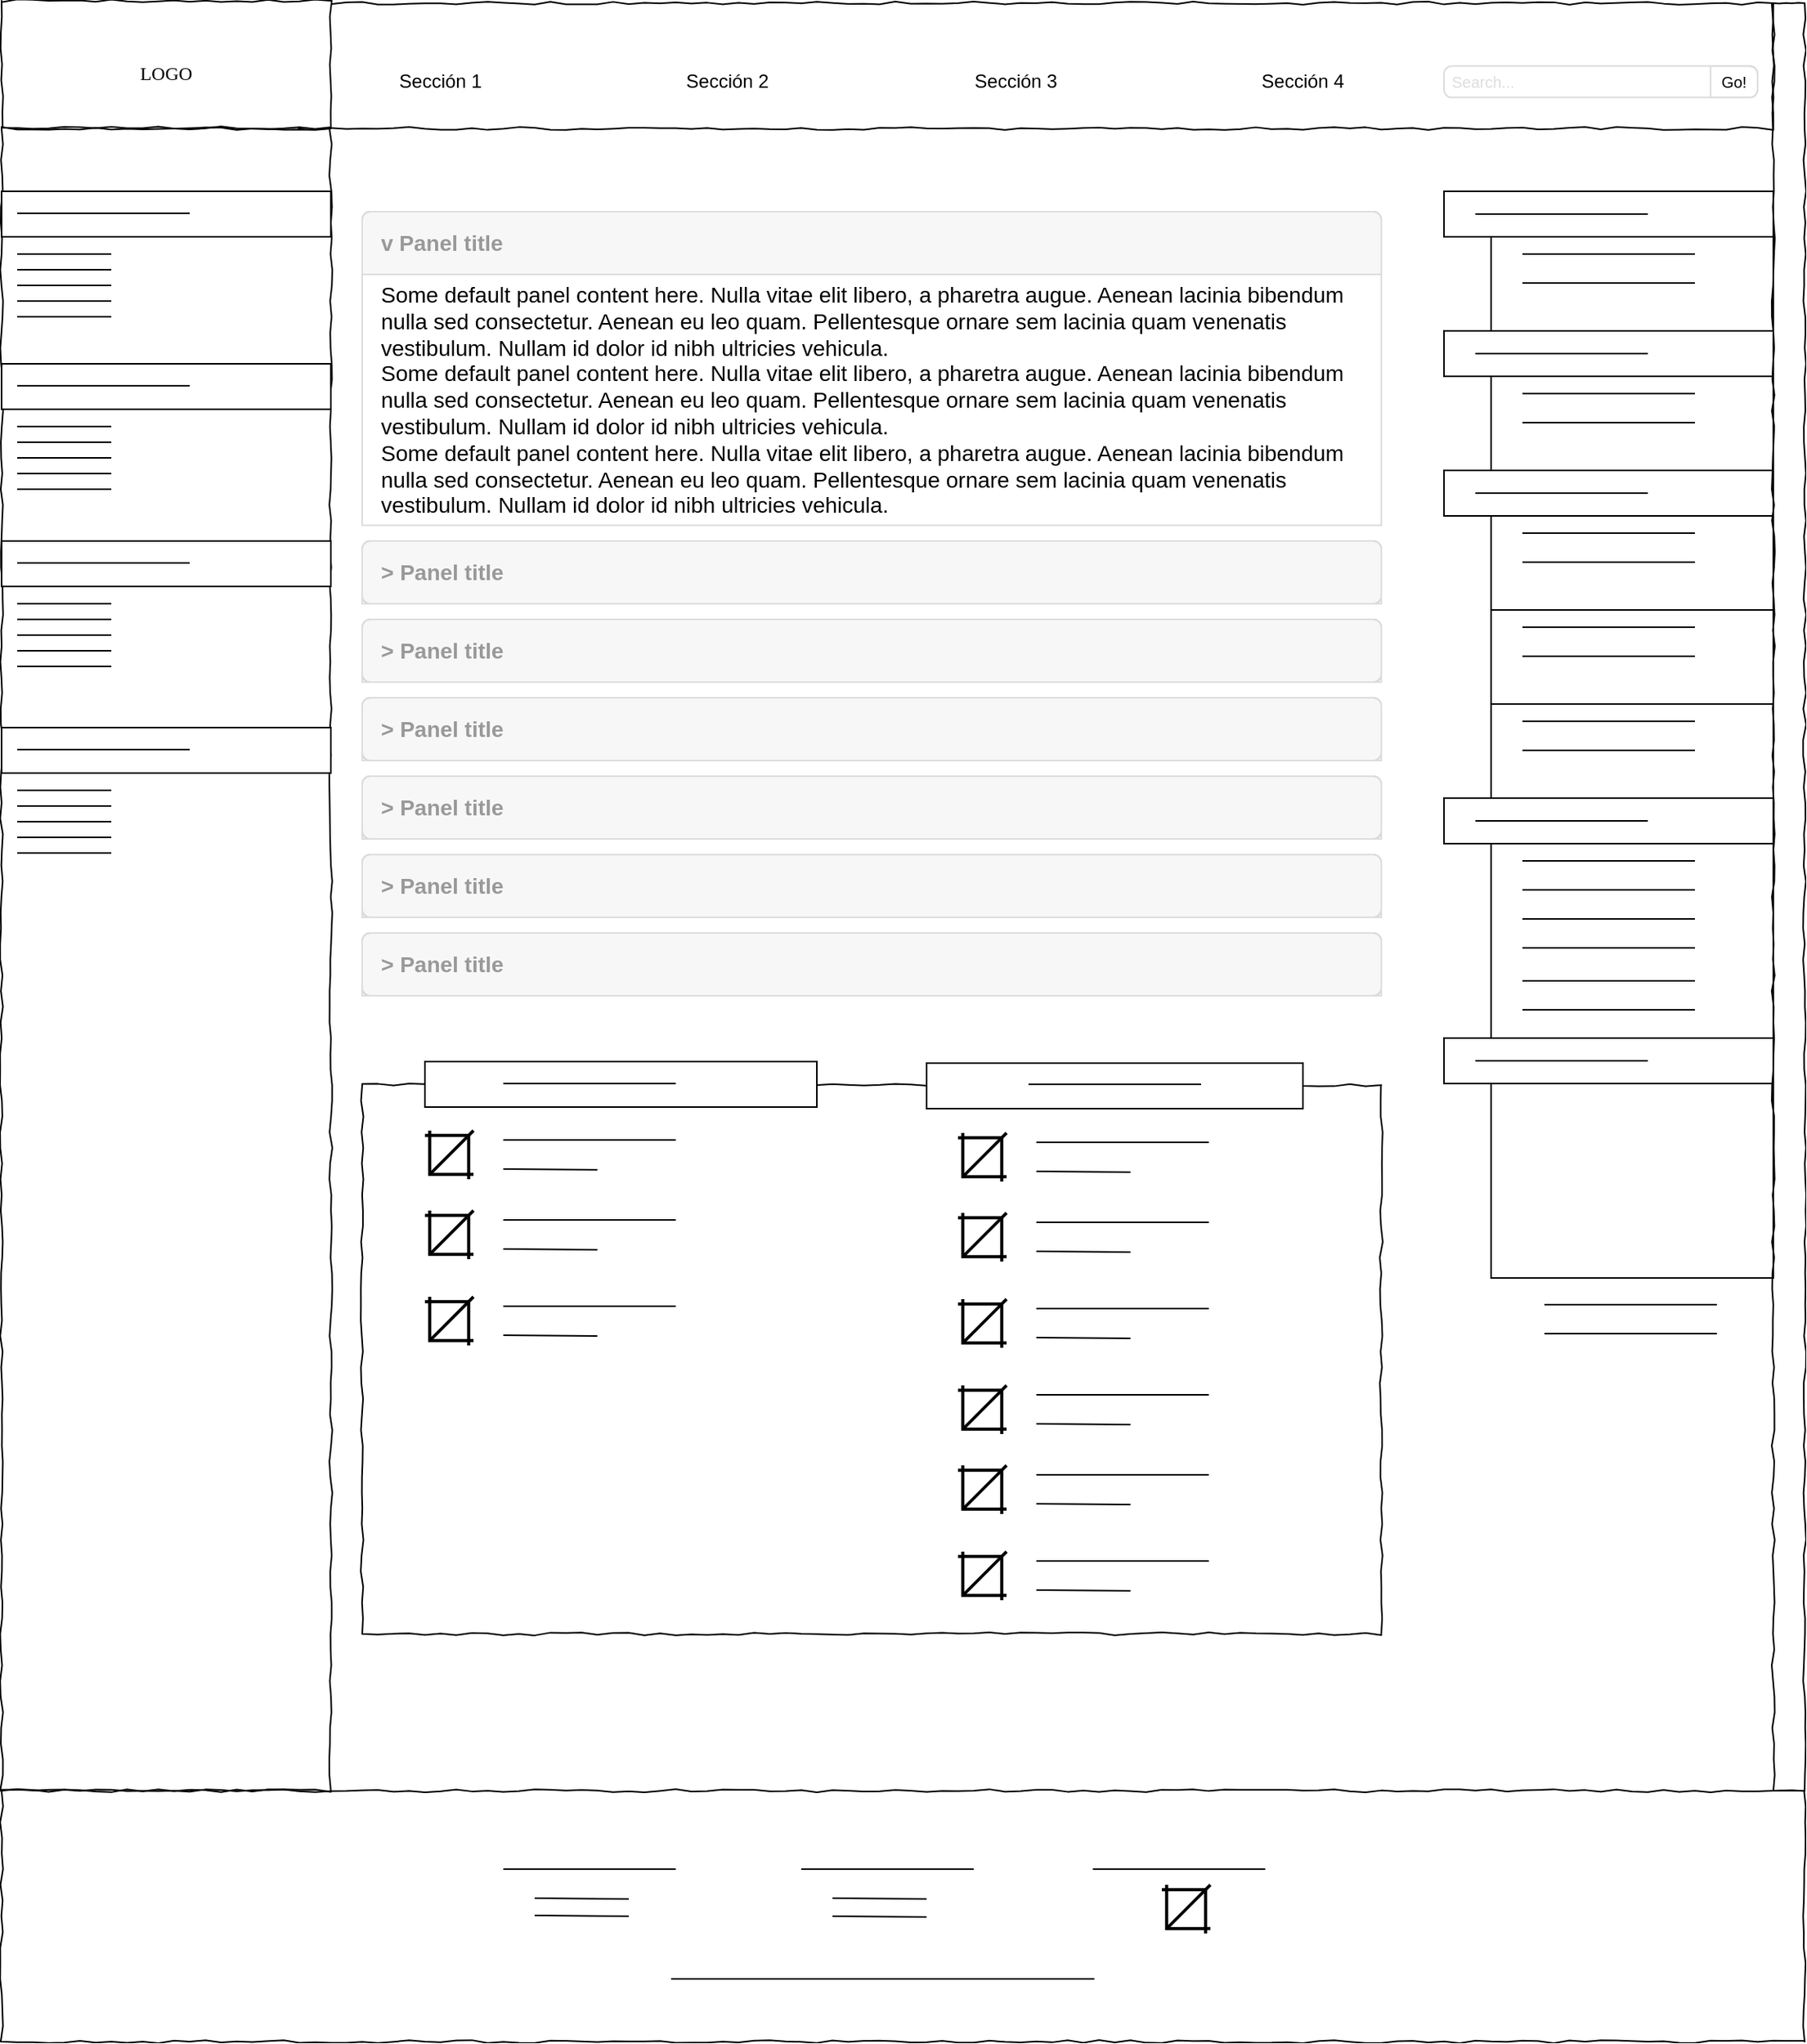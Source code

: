 <mxfile version="12.0.0" type="github" pages="1"><diagram id="lAtH6RSZC6dvsbVb1b8z" name="Page-1"><mxGraphModel dx="2347" dy="2469" grid="1" gridSize="10" guides="1" tooltips="1" connect="1" arrows="1" fold="1" page="1" pageScale="1" pageWidth="827" pageHeight="1169" math="0" shadow="0"><root><mxCell id="0"/><mxCell id="1" parent="0"/><mxCell id="HkJ792NKXqXMTjWd0zA6-1" value="" style="html=1;shadow=0;dashed=0;shape=mxgraph.bootstrap.rrect;rSize=5;strokeColor=#dddddd;fillColor=#ffffff;labelPosition=center;verticalLabelPosition=top;align=left;verticalAlign=top;textDirection=ltr;spacing=0;spacingTop=0;" parent="1" vertex="1"><mxGeometry x="250" y="133" width="650" height="200" as="geometry"/></mxCell><mxCell id="HkJ792NKXqXMTjWd0zA6-2" value="v Panel title" style="html=1;shadow=0;dashed=0;shape=mxgraph.bootstrap.topButton;rSize=5;strokeColor=inherit;fillColor=#000000;fillOpacity=3;fontColor=#999999;fontSize=14;fontStyle=1;align=left;spacingLeft=10;whiteSpace=wrap;resizeWidth=1;" parent="HkJ792NKXqXMTjWd0zA6-1" vertex="1"><mxGeometry width="650" height="40" relative="1" as="geometry"/></mxCell><mxCell id="HkJ792NKXqXMTjWd0zA6-3" value="Some default panel content here. Nulla vitae elit libero, a pharetra augue. Aenean lacinia bibendum nulla sed consectetur. Aenean eu leo quam. Pellentesque ornare sem lacinia quam venenatis vestibulum. Nullam id dolor id nibh ultricies vehicula. &lt;br&gt;Some default panel content here. Nulla vitae elit libero, a pharetra augue. Aenean lacinia bibendum nulla sed consectetur. Aenean eu leo quam. Pellentesque ornare sem lacinia quam venenatis vestibulum. Nullam id dolor id nibh ultricies vehicula.&lt;br&gt;Some default panel content here. Nulla vitae elit libero, a pharetra augue. Aenean lacinia bibendum nulla sed consectetur. Aenean eu leo quam. Pellentesque ornare sem lacinia quam venenatis vestibulum. Nullam id dolor id nibh ultricies vehicula." style="strokeColor=inherit;fillColor=inherit;gradientColor=inherit;html=1;shadow=0;dashed=0;shape=mxgraph.bootstrap.rect;align=left;spacingLeft=10;whiteSpace=wrap;fontSize=14;whiteSpace=wrap;resizeWidth=1;" parent="HkJ792NKXqXMTjWd0zA6-1" vertex="1"><mxGeometry width="650" height="160" relative="1" as="geometry"><mxPoint y="40" as="offset"/></mxGeometry></mxCell><mxCell id="HkJ792NKXqXMTjWd0zA6-9" value="" style="html=1;shadow=0;dashed=0;shape=mxgraph.bootstrap.rrect;rSize=5;strokeColor=#dddddd;fillColor=#ffffff;labelPosition=center;verticalLabelPosition=top;align=left;verticalAlign=top;textDirection=ltr;spacing=0;spacingTop=0;" parent="1" vertex="1"><mxGeometry x="250" y="343" width="650" height="40" as="geometry"/></mxCell><mxCell id="HkJ792NKXqXMTjWd0zA6-10" value="&amp;gt; Panel title" style="html=1;shadow=0;dashed=0;shape=mxgraph.bootstrap.topButton;rSize=5;strokeColor=inherit;fillColor=#000000;fillOpacity=3;fontColor=#999999;fontSize=14;fontStyle=1;align=left;spacingLeft=10;whiteSpace=wrap;resizeWidth=1;" parent="HkJ792NKXqXMTjWd0zA6-9" vertex="1"><mxGeometry width="650" height="40" relative="1" as="geometry"/></mxCell><mxCell id="HkJ792NKXqXMTjWd0zA6-13" value="" style="html=1;shadow=0;dashed=0;shape=mxgraph.bootstrap.rrect;rSize=5;strokeColor=#dddddd;fillColor=#ffffff;labelPosition=center;verticalLabelPosition=top;align=left;verticalAlign=top;textDirection=ltr;spacing=0;spacingTop=0;" parent="1" vertex="1"><mxGeometry x="250" y="393" width="650" height="40" as="geometry"/></mxCell><mxCell id="HkJ792NKXqXMTjWd0zA6-14" value="&amp;gt; Panel title" style="html=1;shadow=0;dashed=0;shape=mxgraph.bootstrap.topButton;rSize=5;strokeColor=inherit;fillColor=#000000;fillOpacity=3;fontColor=#999999;fontSize=14;fontStyle=1;align=left;spacingLeft=10;whiteSpace=wrap;resizeWidth=1;" parent="HkJ792NKXqXMTjWd0zA6-13" vertex="1"><mxGeometry width="650" height="40" relative="1" as="geometry"/></mxCell><mxCell id="HkJ792NKXqXMTjWd0zA6-15" value="" style="html=1;shadow=0;dashed=0;shape=mxgraph.bootstrap.rrect;rSize=5;strokeColor=#dddddd;fillColor=#ffffff;labelPosition=center;verticalLabelPosition=top;align=left;verticalAlign=top;textDirection=ltr;spacing=0;spacingTop=0;" parent="1" vertex="1"><mxGeometry x="250" y="443" width="650" height="40" as="geometry"/></mxCell><mxCell id="HkJ792NKXqXMTjWd0zA6-16" value="&amp;gt; Panel title" style="html=1;shadow=0;dashed=0;shape=mxgraph.bootstrap.topButton;rSize=5;strokeColor=inherit;fillColor=#000000;fillOpacity=3;fontColor=#999999;fontSize=14;fontStyle=1;align=left;spacingLeft=10;whiteSpace=wrap;resizeWidth=1;" parent="HkJ792NKXqXMTjWd0zA6-15" vertex="1"><mxGeometry width="650" height="40" relative="1" as="geometry"/></mxCell><mxCell id="HkJ792NKXqXMTjWd0zA6-17" value="" style="html=1;shadow=0;dashed=0;shape=mxgraph.bootstrap.rrect;rSize=5;strokeColor=#dddddd;fillColor=#ffffff;labelPosition=center;verticalLabelPosition=top;align=left;verticalAlign=top;textDirection=ltr;spacing=0;spacingTop=0;" parent="1" vertex="1"><mxGeometry x="250" y="493" width="650" height="40" as="geometry"/></mxCell><mxCell id="HkJ792NKXqXMTjWd0zA6-18" value="&amp;gt; Panel title" style="html=1;shadow=0;dashed=0;shape=mxgraph.bootstrap.topButton;rSize=5;strokeColor=inherit;fillColor=#000000;fillOpacity=3;fontColor=#999999;fontSize=14;fontStyle=1;align=left;spacingLeft=10;whiteSpace=wrap;resizeWidth=1;" parent="HkJ792NKXqXMTjWd0zA6-17" vertex="1"><mxGeometry width="650" height="40" relative="1" as="geometry"/></mxCell><mxCell id="HkJ792NKXqXMTjWd0zA6-19" value="" style="html=1;shadow=0;dashed=0;shape=mxgraph.bootstrap.rrect;rSize=5;strokeColor=#dddddd;fillColor=#ffffff;labelPosition=center;verticalLabelPosition=top;align=left;verticalAlign=top;textDirection=ltr;spacing=0;spacingTop=0;" parent="1" vertex="1"><mxGeometry x="250" y="543" width="650" height="40" as="geometry"/></mxCell><mxCell id="HkJ792NKXqXMTjWd0zA6-20" value="&amp;gt; Panel title" style="html=1;shadow=0;dashed=0;shape=mxgraph.bootstrap.topButton;rSize=5;strokeColor=inherit;fillColor=#000000;fillOpacity=3;fontColor=#999999;fontSize=14;fontStyle=1;align=left;spacingLeft=10;whiteSpace=wrap;resizeWidth=1;" parent="HkJ792NKXqXMTjWd0zA6-19" vertex="1"><mxGeometry width="650" height="40" relative="1" as="geometry"/></mxCell><mxCell id="HkJ792NKXqXMTjWd0zA6-21" value="" style="html=1;shadow=0;dashed=0;shape=mxgraph.bootstrap.rrect;rSize=5;strokeColor=#dddddd;fillColor=#ffffff;labelPosition=center;verticalLabelPosition=top;align=left;verticalAlign=top;textDirection=ltr;spacing=0;spacingTop=0;" parent="1" vertex="1"><mxGeometry x="250" y="593" width="650" height="40" as="geometry"/></mxCell><mxCell id="HkJ792NKXqXMTjWd0zA6-22" value="&amp;gt; Panel title" style="html=1;shadow=0;dashed=0;shape=mxgraph.bootstrap.topButton;rSize=5;strokeColor=inherit;fillColor=#000000;fillOpacity=3;fontColor=#999999;fontSize=14;fontStyle=1;align=left;spacingLeft=10;whiteSpace=wrap;resizeWidth=1;" parent="HkJ792NKXqXMTjWd0zA6-21" vertex="1"><mxGeometry width="650" height="40" relative="1" as="geometry"/></mxCell><mxCell id="HkJ792NKXqXMTjWd0zA6-23" value="" style="whiteSpace=wrap;html=1;rounded=0;shadow=0;labelBackgroundColor=none;strokeColor=#000000;strokeWidth=1;fillColor=none;fontFamily=Verdana;fontSize=12;fontColor=#000000;align=center;comic=1;" parent="1" vertex="1"><mxGeometry x="210" width="940" height="80" as="geometry"/></mxCell><mxCell id="HkJ792NKXqXMTjWd0zA6-25" value="&lt;font style=&quot;font-size: 12px&quot;&gt;LOGO&lt;br&gt;&lt;/font&gt;" style="whiteSpace=wrap;html=1;rounded=0;shadow=0;labelBackgroundColor=none;strokeColor=#000000;strokeWidth=1;fillColor=#ffffff;fontFamily=Verdana;fontSize=28;fontColor=#000000;align=center;comic=1;" parent="1" vertex="1"><mxGeometry x="20" y="-1.5" width="210" height="81" as="geometry"/></mxCell><mxCell id="HkJ792NKXqXMTjWd0zA6-26" value="" style="whiteSpace=wrap;html=1;rounded=0;shadow=0;labelBackgroundColor=none;strokeColor=#000000;strokeWidth=1;fillColor=none;fontFamily=Verdana;fontSize=12;fontColor=#000000;align=center;comic=1;" parent="1" vertex="1"><mxGeometry x="20" y="80" width="210" height="1060" as="geometry"/></mxCell><mxCell id="JwUhtfSbVXbaAaKoPPSt-8" value="" style="rounded=0;whiteSpace=wrap;html=1;" vertex="1" parent="1"><mxGeometry x="20" y="120" width="210" height="29" as="geometry"/></mxCell><mxCell id="JwUhtfSbVXbaAaKoPPSt-9" value="" style="endArrow=none;html=1;" edge="1" parent="1"><mxGeometry width="50" height="50" relative="1" as="geometry"><mxPoint x="140" y="134" as="sourcePoint"/><mxPoint x="30" y="134" as="targetPoint"/></mxGeometry></mxCell><mxCell id="JwUhtfSbVXbaAaKoPPSt-10" value="" style="endArrow=none;html=1;" edge="1" parent="1"><mxGeometry width="50" height="50" relative="1" as="geometry"><mxPoint x="90" y="160" as="sourcePoint"/><mxPoint x="30" y="160" as="targetPoint"/></mxGeometry></mxCell><mxCell id="JwUhtfSbVXbaAaKoPPSt-11" value="" style="endArrow=none;html=1;" edge="1" parent="1"><mxGeometry width="50" height="50" relative="1" as="geometry"><mxPoint x="90" y="170.0" as="sourcePoint"/><mxPoint x="30" y="170.0" as="targetPoint"/></mxGeometry></mxCell><mxCell id="JwUhtfSbVXbaAaKoPPSt-12" value="" style="endArrow=none;html=1;" edge="1" parent="1"><mxGeometry width="50" height="50" relative="1" as="geometry"><mxPoint x="90" y="180.0" as="sourcePoint"/><mxPoint x="30" y="180.0" as="targetPoint"/></mxGeometry></mxCell><mxCell id="JwUhtfSbVXbaAaKoPPSt-13" value="" style="endArrow=none;html=1;" edge="1" parent="1"><mxGeometry width="50" height="50" relative="1" as="geometry"><mxPoint x="90" y="190.0" as="sourcePoint"/><mxPoint x="30" y="190.0" as="targetPoint"/></mxGeometry></mxCell><mxCell id="JwUhtfSbVXbaAaKoPPSt-14" value="" style="endArrow=none;html=1;" edge="1" parent="1"><mxGeometry width="50" height="50" relative="1" as="geometry"><mxPoint x="90" y="200.0" as="sourcePoint"/><mxPoint x="30" y="200.0" as="targetPoint"/></mxGeometry></mxCell><mxCell id="JwUhtfSbVXbaAaKoPPSt-15" value="" style="rounded=0;whiteSpace=wrap;html=1;" vertex="1" parent="1"><mxGeometry x="20" y="230" width="210" height="29" as="geometry"/></mxCell><mxCell id="JwUhtfSbVXbaAaKoPPSt-16" value="" style="endArrow=none;html=1;" edge="1" parent="1"><mxGeometry width="50" height="50" relative="1" as="geometry"><mxPoint x="140" y="244" as="sourcePoint"/><mxPoint x="30" y="244" as="targetPoint"/></mxGeometry></mxCell><mxCell id="JwUhtfSbVXbaAaKoPPSt-17" value="" style="endArrow=none;html=1;" edge="1" parent="1"><mxGeometry width="50" height="50" relative="1" as="geometry"><mxPoint x="90" y="270.0" as="sourcePoint"/><mxPoint x="30" y="270.0" as="targetPoint"/></mxGeometry></mxCell><mxCell id="JwUhtfSbVXbaAaKoPPSt-18" value="" style="endArrow=none;html=1;" edge="1" parent="1"><mxGeometry width="50" height="50" relative="1" as="geometry"><mxPoint x="90" y="280.0" as="sourcePoint"/><mxPoint x="30" y="280.0" as="targetPoint"/></mxGeometry></mxCell><mxCell id="JwUhtfSbVXbaAaKoPPSt-19" value="" style="endArrow=none;html=1;" edge="1" parent="1"><mxGeometry width="50" height="50" relative="1" as="geometry"><mxPoint x="90" y="290.0" as="sourcePoint"/><mxPoint x="30" y="290.0" as="targetPoint"/></mxGeometry></mxCell><mxCell id="JwUhtfSbVXbaAaKoPPSt-20" value="" style="endArrow=none;html=1;" edge="1" parent="1"><mxGeometry width="50" height="50" relative="1" as="geometry"><mxPoint x="90" y="300.0" as="sourcePoint"/><mxPoint x="30" y="300.0" as="targetPoint"/></mxGeometry></mxCell><mxCell id="JwUhtfSbVXbaAaKoPPSt-21" value="" style="endArrow=none;html=1;" edge="1" parent="1"><mxGeometry width="50" height="50" relative="1" as="geometry"><mxPoint x="90" y="310.0" as="sourcePoint"/><mxPoint x="30" y="310.0" as="targetPoint"/></mxGeometry></mxCell><mxCell id="JwUhtfSbVXbaAaKoPPSt-22" value="" style="rounded=0;whiteSpace=wrap;html=1;" vertex="1" parent="1"><mxGeometry x="20" y="343" width="210" height="29" as="geometry"/></mxCell><mxCell id="JwUhtfSbVXbaAaKoPPSt-23" value="" style="endArrow=none;html=1;" edge="1" parent="1"><mxGeometry width="50" height="50" relative="1" as="geometry"><mxPoint x="140" y="357" as="sourcePoint"/><mxPoint x="30" y="357" as="targetPoint"/></mxGeometry></mxCell><mxCell id="JwUhtfSbVXbaAaKoPPSt-24" value="" style="endArrow=none;html=1;" edge="1" parent="1"><mxGeometry width="50" height="50" relative="1" as="geometry"><mxPoint x="90" y="383.0" as="sourcePoint"/><mxPoint x="30" y="383.0" as="targetPoint"/></mxGeometry></mxCell><mxCell id="JwUhtfSbVXbaAaKoPPSt-25" value="" style="endArrow=none;html=1;" edge="1" parent="1"><mxGeometry width="50" height="50" relative="1" as="geometry"><mxPoint x="90" y="393.0" as="sourcePoint"/><mxPoint x="30" y="393.0" as="targetPoint"/></mxGeometry></mxCell><mxCell id="JwUhtfSbVXbaAaKoPPSt-26" value="" style="endArrow=none;html=1;" edge="1" parent="1"><mxGeometry width="50" height="50" relative="1" as="geometry"><mxPoint x="90" y="403.0" as="sourcePoint"/><mxPoint x="30" y="403.0" as="targetPoint"/></mxGeometry></mxCell><mxCell id="JwUhtfSbVXbaAaKoPPSt-27" value="" style="endArrow=none;html=1;" edge="1" parent="1"><mxGeometry width="50" height="50" relative="1" as="geometry"><mxPoint x="90" y="413.0" as="sourcePoint"/><mxPoint x="30" y="413.0" as="targetPoint"/></mxGeometry></mxCell><mxCell id="JwUhtfSbVXbaAaKoPPSt-28" value="" style="endArrow=none;html=1;" edge="1" parent="1"><mxGeometry width="50" height="50" relative="1" as="geometry"><mxPoint x="90" y="423.0" as="sourcePoint"/><mxPoint x="30" y="423.0" as="targetPoint"/></mxGeometry></mxCell><mxCell id="JwUhtfSbVXbaAaKoPPSt-29" value="" style="rounded=0;whiteSpace=wrap;html=1;" vertex="1" parent="1"><mxGeometry x="20" y="462" width="210" height="29" as="geometry"/></mxCell><mxCell id="JwUhtfSbVXbaAaKoPPSt-30" value="" style="endArrow=none;html=1;" edge="1" parent="1"><mxGeometry width="50" height="50" relative="1" as="geometry"><mxPoint x="140" y="476" as="sourcePoint"/><mxPoint x="30" y="476" as="targetPoint"/></mxGeometry></mxCell><mxCell id="JwUhtfSbVXbaAaKoPPSt-31" value="" style="endArrow=none;html=1;" edge="1" parent="1"><mxGeometry width="50" height="50" relative="1" as="geometry"><mxPoint x="90" y="502.0" as="sourcePoint"/><mxPoint x="30" y="502.0" as="targetPoint"/></mxGeometry></mxCell><mxCell id="JwUhtfSbVXbaAaKoPPSt-32" value="" style="endArrow=none;html=1;" edge="1" parent="1"><mxGeometry width="50" height="50" relative="1" as="geometry"><mxPoint x="90" y="512.0" as="sourcePoint"/><mxPoint x="30" y="512.0" as="targetPoint"/></mxGeometry></mxCell><mxCell id="JwUhtfSbVXbaAaKoPPSt-33" value="" style="endArrow=none;html=1;" edge="1" parent="1"><mxGeometry width="50" height="50" relative="1" as="geometry"><mxPoint x="90" y="522.0" as="sourcePoint"/><mxPoint x="30" y="522.0" as="targetPoint"/></mxGeometry></mxCell><mxCell id="JwUhtfSbVXbaAaKoPPSt-34" value="" style="endArrow=none;html=1;" edge="1" parent="1"><mxGeometry width="50" height="50" relative="1" as="geometry"><mxPoint x="90" y="532.0" as="sourcePoint"/><mxPoint x="30" y="532.0" as="targetPoint"/></mxGeometry></mxCell><mxCell id="JwUhtfSbVXbaAaKoPPSt-35" value="" style="endArrow=none;html=1;" edge="1" parent="1"><mxGeometry width="50" height="50" relative="1" as="geometry"><mxPoint x="90" y="542.0" as="sourcePoint"/><mxPoint x="30" y="542.0" as="targetPoint"/></mxGeometry></mxCell><mxCell id="JwUhtfSbVXbaAaKoPPSt-36" value="Sección 1" style="text;html=1;strokeColor=none;fillColor=none;align=center;verticalAlign=middle;whiteSpace=wrap;rounded=0;" vertex="1" parent="1"><mxGeometry x="250" y="40" width="100" height="20" as="geometry"/></mxCell><mxCell id="JwUhtfSbVXbaAaKoPPSt-37" value="Sección 2" style="text;html=1;strokeColor=none;fillColor=none;align=center;verticalAlign=middle;whiteSpace=wrap;rounded=0;" vertex="1" parent="1"><mxGeometry x="433" y="40" width="100" height="20" as="geometry"/></mxCell><mxCell id="JwUhtfSbVXbaAaKoPPSt-38" value="Sección 3" style="text;html=1;strokeColor=none;fillColor=none;align=center;verticalAlign=middle;whiteSpace=wrap;rounded=0;" vertex="1" parent="1"><mxGeometry x="617" y="40.0" width="100" height="20" as="geometry"/></mxCell><mxCell id="JwUhtfSbVXbaAaKoPPSt-39" value="Sección 4" style="text;html=1;strokeColor=none;fillColor=none;align=center;verticalAlign=middle;whiteSpace=wrap;rounded=0;" vertex="1" parent="1"><mxGeometry x="800" y="40.0" width="100" height="20" as="geometry"/></mxCell><mxCell id="JwUhtfSbVXbaAaKoPPSt-40" value="Search..." style="html=1;shadow=0;dashed=0;shape=mxgraph.bootstrap.rrect;fillColor=#ffffff;rSize=5;strokeColor=#dddddd;align=left;spacingLeft=3;fontSize=10;fontColor=#dddddd;whiteSpace=wrap;" vertex="1" parent="1"><mxGeometry x="940" y="40.176" width="200" height="20" as="geometry"/></mxCell><mxCell id="JwUhtfSbVXbaAaKoPPSt-41" value="Go!" style="html=1;shadow=0;dashed=0;shape=mxgraph.bootstrap.rightButton;rSize=5;strokeColor=#dddddd;fillColor=none;fontSize=10;whiteSpace=wrap;resizeHeight=1;" vertex="1" parent="JwUhtfSbVXbaAaKoPPSt-40"><mxGeometry x="1" width="30" height="20" relative="1" as="geometry"><mxPoint x="-30" as="offset"/></mxGeometry></mxCell><mxCell id="JwUhtfSbVXbaAaKoPPSt-42" value="" style="rounded=0;whiteSpace=wrap;html=1;" vertex="1" parent="1"><mxGeometry x="970" y="149" width="180" height="60" as="geometry"/></mxCell><mxCell id="JwUhtfSbVXbaAaKoPPSt-43" value="" style="rounded=0;whiteSpace=wrap;html=1;" vertex="1" parent="1"><mxGeometry x="940" y="120" width="210" height="29" as="geometry"/></mxCell><mxCell id="JwUhtfSbVXbaAaKoPPSt-44" value="" style="endArrow=none;html=1;" edge="1" parent="1"><mxGeometry width="50" height="50" relative="1" as="geometry"><mxPoint x="1070" y="134.5" as="sourcePoint"/><mxPoint x="960" y="134.5" as="targetPoint"/></mxGeometry></mxCell><mxCell id="JwUhtfSbVXbaAaKoPPSt-46" value="" style="endArrow=none;html=1;" edge="1" parent="1"><mxGeometry width="50" height="50" relative="1" as="geometry"><mxPoint x="1100" y="160" as="sourcePoint"/><mxPoint x="990" y="160" as="targetPoint"/></mxGeometry></mxCell><mxCell id="JwUhtfSbVXbaAaKoPPSt-47" value="" style="endArrow=none;html=1;" edge="1" parent="1"><mxGeometry width="50" height="50" relative="1" as="geometry"><mxPoint x="1100" y="178.5" as="sourcePoint"/><mxPoint x="990" y="178.5" as="targetPoint"/></mxGeometry></mxCell><mxCell id="JwUhtfSbVXbaAaKoPPSt-48" value="" style="rounded=0;whiteSpace=wrap;html=1;" vertex="1" parent="1"><mxGeometry x="970" y="238" width="180" height="60" as="geometry"/></mxCell><mxCell id="JwUhtfSbVXbaAaKoPPSt-49" value="" style="rounded=0;whiteSpace=wrap;html=1;" vertex="1" parent="1"><mxGeometry x="940" y="209" width="210" height="29" as="geometry"/></mxCell><mxCell id="JwUhtfSbVXbaAaKoPPSt-50" value="" style="endArrow=none;html=1;" edge="1" parent="1"><mxGeometry width="50" height="50" relative="1" as="geometry"><mxPoint x="1070" y="223.5" as="sourcePoint"/><mxPoint x="960" y="223.5" as="targetPoint"/></mxGeometry></mxCell><mxCell id="JwUhtfSbVXbaAaKoPPSt-51" value="" style="endArrow=none;html=1;" edge="1" parent="1"><mxGeometry width="50" height="50" relative="1" as="geometry"><mxPoint x="1100" y="249" as="sourcePoint"/><mxPoint x="990" y="249" as="targetPoint"/></mxGeometry></mxCell><mxCell id="JwUhtfSbVXbaAaKoPPSt-52" value="" style="endArrow=none;html=1;" edge="1" parent="1"><mxGeometry width="50" height="50" relative="1" as="geometry"><mxPoint x="1100" y="267.5" as="sourcePoint"/><mxPoint x="990" y="267.5" as="targetPoint"/></mxGeometry></mxCell><mxCell id="JwUhtfSbVXbaAaKoPPSt-53" value="" style="rounded=0;whiteSpace=wrap;html=1;" vertex="1" parent="1"><mxGeometry x="970" y="327" width="180" height="60" as="geometry"/></mxCell><mxCell id="JwUhtfSbVXbaAaKoPPSt-54" value="" style="rounded=0;whiteSpace=wrap;html=1;" vertex="1" parent="1"><mxGeometry x="940" y="298" width="210" height="29" as="geometry"/></mxCell><mxCell id="JwUhtfSbVXbaAaKoPPSt-55" value="" style="endArrow=none;html=1;" edge="1" parent="1"><mxGeometry width="50" height="50" relative="1" as="geometry"><mxPoint x="1070" y="312.5" as="sourcePoint"/><mxPoint x="960" y="312.5" as="targetPoint"/></mxGeometry></mxCell><mxCell id="JwUhtfSbVXbaAaKoPPSt-56" value="" style="endArrow=none;html=1;" edge="1" parent="1"><mxGeometry width="50" height="50" relative="1" as="geometry"><mxPoint x="1100" y="338" as="sourcePoint"/><mxPoint x="990" y="338" as="targetPoint"/></mxGeometry></mxCell><mxCell id="JwUhtfSbVXbaAaKoPPSt-57" value="" style="endArrow=none;html=1;" edge="1" parent="1"><mxGeometry width="50" height="50" relative="1" as="geometry"><mxPoint x="1100" y="356.5" as="sourcePoint"/><mxPoint x="990" y="356.5" as="targetPoint"/></mxGeometry></mxCell><mxCell id="JwUhtfSbVXbaAaKoPPSt-58" value="" style="rounded=0;whiteSpace=wrap;html=1;" vertex="1" parent="1"><mxGeometry x="970" y="387" width="180" height="60" as="geometry"/></mxCell><mxCell id="JwUhtfSbVXbaAaKoPPSt-59" value="" style="endArrow=none;html=1;" edge="1" parent="1"><mxGeometry width="50" height="50" relative="1" as="geometry"><mxPoint x="1100" y="398" as="sourcePoint"/><mxPoint x="990" y="398" as="targetPoint"/></mxGeometry></mxCell><mxCell id="JwUhtfSbVXbaAaKoPPSt-60" value="" style="endArrow=none;html=1;" edge="1" parent="1"><mxGeometry width="50" height="50" relative="1" as="geometry"><mxPoint x="1100" y="416.5" as="sourcePoint"/><mxPoint x="990" y="416.5" as="targetPoint"/></mxGeometry></mxCell><mxCell id="JwUhtfSbVXbaAaKoPPSt-61" value="" style="rounded=0;whiteSpace=wrap;html=1;" vertex="1" parent="1"><mxGeometry x="970" y="447" width="180" height="60" as="geometry"/></mxCell><mxCell id="JwUhtfSbVXbaAaKoPPSt-62" value="" style="endArrow=none;html=1;" edge="1" parent="1"><mxGeometry width="50" height="50" relative="1" as="geometry"><mxPoint x="1100" y="458" as="sourcePoint"/><mxPoint x="990" y="458" as="targetPoint"/></mxGeometry></mxCell><mxCell id="JwUhtfSbVXbaAaKoPPSt-63" value="" style="endArrow=none;html=1;" edge="1" parent="1"><mxGeometry width="50" height="50" relative="1" as="geometry"><mxPoint x="1100" y="476.5" as="sourcePoint"/><mxPoint x="990" y="476.5" as="targetPoint"/></mxGeometry></mxCell><mxCell id="JwUhtfSbVXbaAaKoPPSt-64" value="" style="rounded=0;whiteSpace=wrap;html=1;" vertex="1" parent="1"><mxGeometry x="970" y="536" width="180" height="124" as="geometry"/></mxCell><mxCell id="JwUhtfSbVXbaAaKoPPSt-65" value="" style="rounded=0;whiteSpace=wrap;html=1;" vertex="1" parent="1"><mxGeometry x="940" y="507" width="210" height="29" as="geometry"/></mxCell><mxCell id="JwUhtfSbVXbaAaKoPPSt-66" value="" style="endArrow=none;html=1;" edge="1" parent="1"><mxGeometry width="50" height="50" relative="1" as="geometry"><mxPoint x="1070" y="521.5" as="sourcePoint"/><mxPoint x="960" y="521.5" as="targetPoint"/></mxGeometry></mxCell><mxCell id="JwUhtfSbVXbaAaKoPPSt-67" value="" style="endArrow=none;html=1;" edge="1" parent="1"><mxGeometry width="50" height="50" relative="1" as="geometry"><mxPoint x="1100" y="547" as="sourcePoint"/><mxPoint x="990" y="547" as="targetPoint"/></mxGeometry></mxCell><mxCell id="JwUhtfSbVXbaAaKoPPSt-68" value="" style="endArrow=none;html=1;" edge="1" parent="1"><mxGeometry width="50" height="50" relative="1" as="geometry"><mxPoint x="1100" y="565.5" as="sourcePoint"/><mxPoint x="990" y="565.5" as="targetPoint"/></mxGeometry></mxCell><mxCell id="JwUhtfSbVXbaAaKoPPSt-69" value="" style="endArrow=none;html=1;" edge="1" parent="1"><mxGeometry width="50" height="50" relative="1" as="geometry"><mxPoint x="1100" y="584" as="sourcePoint"/><mxPoint x="990" y="584" as="targetPoint"/></mxGeometry></mxCell><mxCell id="JwUhtfSbVXbaAaKoPPSt-70" value="" style="endArrow=none;html=1;" edge="1" parent="1"><mxGeometry width="50" height="50" relative="1" as="geometry"><mxPoint x="1100" y="602.5" as="sourcePoint"/><mxPoint x="990" y="602.5" as="targetPoint"/></mxGeometry></mxCell><mxCell id="JwUhtfSbVXbaAaKoPPSt-73" value="" style="endArrow=none;html=1;" edge="1" parent="1"><mxGeometry width="50" height="50" relative="1" as="geometry"><mxPoint x="1100" y="623.5" as="sourcePoint"/><mxPoint x="990" y="623.5" as="targetPoint"/></mxGeometry></mxCell><mxCell id="JwUhtfSbVXbaAaKoPPSt-74" value="" style="endArrow=none;html=1;" edge="1" parent="1"><mxGeometry width="50" height="50" relative="1" as="geometry"><mxPoint x="1100" y="642" as="sourcePoint"/><mxPoint x="990" y="642" as="targetPoint"/></mxGeometry></mxCell><mxCell id="JwUhtfSbVXbaAaKoPPSt-75" value="" style="rounded=0;whiteSpace=wrap;html=1;" vertex="1" parent="1"><mxGeometry x="940" y="660" width="210" height="29" as="geometry"/></mxCell><mxCell id="JwUhtfSbVXbaAaKoPPSt-76" value="" style="endArrow=none;html=1;" edge="1" parent="1"><mxGeometry width="50" height="50" relative="1" as="geometry"><mxPoint x="1070" y="674.5" as="sourcePoint"/><mxPoint x="960" y="674.5" as="targetPoint"/></mxGeometry></mxCell><mxCell id="JwUhtfSbVXbaAaKoPPSt-77" value="" style="rounded=0;whiteSpace=wrap;html=1;" vertex="1" parent="1"><mxGeometry x="970" y="689" width="180" height="124" as="geometry"/></mxCell><mxCell id="JwUhtfSbVXbaAaKoPPSt-78" value="" style="shape=image;html=1;verticalAlign=top;verticalLabelPosition=bottom;labelBackgroundColor=#ffffff;imageAspect=0;aspect=fixed;image=https://cdn0.iconfinder.com/data/icons/social-glyph/30/youtube-120.png" vertex="1" parent="1"><mxGeometry x="1029.5" y="720.5" width="59" height="59" as="geometry"/></mxCell><mxCell id="JwUhtfSbVXbaAaKoPPSt-79" value="" style="endArrow=none;html=1;" edge="1" parent="1"><mxGeometry width="50" height="50" relative="1" as="geometry"><mxPoint x="1114" y="830" as="sourcePoint"/><mxPoint x="1004" y="830" as="targetPoint"/></mxGeometry></mxCell><mxCell id="JwUhtfSbVXbaAaKoPPSt-80" value="" style="endArrow=none;html=1;" edge="1" parent="1"><mxGeometry width="50" height="50" relative="1" as="geometry"><mxPoint x="1114" y="848.5" as="sourcePoint"/><mxPoint x="1004" y="848.5" as="targetPoint"/></mxGeometry></mxCell><mxCell id="JwUhtfSbVXbaAaKoPPSt-81" value="" style="whiteSpace=wrap;html=1;rounded=0;shadow=0;labelBackgroundColor=none;strokeColor=#000000;strokeWidth=1;fillColor=none;fontFamily=Verdana;fontSize=12;fontColor=#000000;align=center;comic=1;" vertex="1" parent="1"><mxGeometry x="1150" width="20" height="1140" as="geometry"/></mxCell><mxCell id="JwUhtfSbVXbaAaKoPPSt-82" value="" style="whiteSpace=wrap;html=1;rounded=0;shadow=0;labelBackgroundColor=none;strokeColor=#000000;strokeWidth=1;fillColor=none;fontFamily=Verdana;fontSize=12;fontColor=#000000;align=center;comic=1;" vertex="1" parent="1"><mxGeometry x="250" y="690" width="650" height="350" as="geometry"/></mxCell><mxCell id="JwUhtfSbVXbaAaKoPPSt-83" value="" style="rounded=0;whiteSpace=wrap;html=1;" vertex="1" parent="1"><mxGeometry x="290" y="675" width="250" height="29" as="geometry"/></mxCell><mxCell id="JwUhtfSbVXbaAaKoPPSt-84" value="" style="endArrow=none;html=1;" edge="1" parent="1"><mxGeometry width="50" height="50" relative="1" as="geometry"><mxPoint x="450" y="689" as="sourcePoint"/><mxPoint x="340" y="689" as="targetPoint"/></mxGeometry></mxCell><mxCell id="JwUhtfSbVXbaAaKoPPSt-85" value="" style="rounded=0;whiteSpace=wrap;html=1;" vertex="1" parent="1"><mxGeometry x="610" y="676" width="240" height="29" as="geometry"/></mxCell><mxCell id="JwUhtfSbVXbaAaKoPPSt-86" value="" style="endArrow=none;html=1;" edge="1" parent="1"><mxGeometry width="50" height="50" relative="1" as="geometry"><mxPoint x="785" y="689.5" as="sourcePoint"/><mxPoint x="675" y="689.5" as="targetPoint"/></mxGeometry></mxCell><mxCell id="JwUhtfSbVXbaAaKoPPSt-87" value="" style="html=1;verticalLabelPosition=bottom;align=center;labelBackgroundColor=#ffffff;verticalAlign=top;strokeWidth=2;strokeColor=#000000;fillColor=#ffffff;shadow=0;dashed=0;shape=mxgraph.ios7.icons.crop;fontSize=12;flipH=0;flipV=0;" vertex="1" parent="1"><mxGeometry x="290" y="719" width="31" height="31" as="geometry"/></mxCell><mxCell id="JwUhtfSbVXbaAaKoPPSt-93" value="" style="endArrow=none;html=1;" edge="1" parent="1"><mxGeometry width="50" height="50" relative="1" as="geometry"><mxPoint x="450" y="725" as="sourcePoint"/><mxPoint x="340" y="725" as="targetPoint"/></mxGeometry></mxCell><mxCell id="JwUhtfSbVXbaAaKoPPSt-94" value="" style="endArrow=none;html=1;" edge="1" parent="1"><mxGeometry width="50" height="50" relative="1" as="geometry"><mxPoint x="400" y="744" as="sourcePoint"/><mxPoint x="340" y="743.5" as="targetPoint"/></mxGeometry></mxCell><mxCell id="JwUhtfSbVXbaAaKoPPSt-99" value="" style="html=1;verticalLabelPosition=bottom;align=center;labelBackgroundColor=#ffffff;verticalAlign=top;strokeWidth=2;strokeColor=#000000;fillColor=#ffffff;shadow=0;dashed=0;shape=mxgraph.ios7.icons.crop;fontSize=12;flipH=0;flipV=0;" vertex="1" parent="1"><mxGeometry x="290" y="770" width="31" height="31" as="geometry"/></mxCell><mxCell id="JwUhtfSbVXbaAaKoPPSt-100" value="" style="endArrow=none;html=1;" edge="1" parent="1"><mxGeometry width="50" height="50" relative="1" as="geometry"><mxPoint x="450" y="776" as="sourcePoint"/><mxPoint x="340" y="776" as="targetPoint"/></mxGeometry></mxCell><mxCell id="JwUhtfSbVXbaAaKoPPSt-101" value="" style="endArrow=none;html=1;" edge="1" parent="1"><mxGeometry width="50" height="50" relative="1" as="geometry"><mxPoint x="400" y="795" as="sourcePoint"/><mxPoint x="340" y="794.5" as="targetPoint"/></mxGeometry></mxCell><mxCell id="JwUhtfSbVXbaAaKoPPSt-102" value="" style="html=1;verticalLabelPosition=bottom;align=center;labelBackgroundColor=#ffffff;verticalAlign=top;strokeWidth=2;strokeColor=#000000;fillColor=#ffffff;shadow=0;dashed=0;shape=mxgraph.ios7.icons.crop;fontSize=12;flipH=0;flipV=0;" vertex="1" parent="1"><mxGeometry x="290" y="825" width="31" height="31" as="geometry"/></mxCell><mxCell id="JwUhtfSbVXbaAaKoPPSt-103" value="" style="endArrow=none;html=1;" edge="1" parent="1"><mxGeometry width="50" height="50" relative="1" as="geometry"><mxPoint x="450" y="831" as="sourcePoint"/><mxPoint x="340" y="831" as="targetPoint"/></mxGeometry></mxCell><mxCell id="JwUhtfSbVXbaAaKoPPSt-104" value="" style="endArrow=none;html=1;" edge="1" parent="1"><mxGeometry width="50" height="50" relative="1" as="geometry"><mxPoint x="400" y="850" as="sourcePoint"/><mxPoint x="340" y="849.5" as="targetPoint"/></mxGeometry></mxCell><mxCell id="JwUhtfSbVXbaAaKoPPSt-105" value="" style="html=1;verticalLabelPosition=bottom;align=center;labelBackgroundColor=#ffffff;verticalAlign=top;strokeWidth=2;strokeColor=#000000;fillColor=#ffffff;shadow=0;dashed=0;shape=mxgraph.ios7.icons.crop;fontSize=12;flipH=0;flipV=0;" vertex="1" parent="1"><mxGeometry x="630" y="720.5" width="31" height="31" as="geometry"/></mxCell><mxCell id="JwUhtfSbVXbaAaKoPPSt-106" value="" style="endArrow=none;html=1;" edge="1" parent="1"><mxGeometry width="50" height="50" relative="1" as="geometry"><mxPoint x="790" y="726.5" as="sourcePoint"/><mxPoint x="680" y="726.5" as="targetPoint"/></mxGeometry></mxCell><mxCell id="JwUhtfSbVXbaAaKoPPSt-107" value="" style="endArrow=none;html=1;" edge="1" parent="1"><mxGeometry width="50" height="50" relative="1" as="geometry"><mxPoint x="740" y="745.5" as="sourcePoint"/><mxPoint x="680" y="745" as="targetPoint"/></mxGeometry></mxCell><mxCell id="JwUhtfSbVXbaAaKoPPSt-108" value="" style="html=1;verticalLabelPosition=bottom;align=center;labelBackgroundColor=#ffffff;verticalAlign=top;strokeWidth=2;strokeColor=#000000;fillColor=#ffffff;shadow=0;dashed=0;shape=mxgraph.ios7.icons.crop;fontSize=12;flipH=0;flipV=0;" vertex="1" parent="1"><mxGeometry x="630" y="771.5" width="31" height="31" as="geometry"/></mxCell><mxCell id="JwUhtfSbVXbaAaKoPPSt-109" value="" style="endArrow=none;html=1;" edge="1" parent="1"><mxGeometry width="50" height="50" relative="1" as="geometry"><mxPoint x="790" y="777.5" as="sourcePoint"/><mxPoint x="680" y="777.5" as="targetPoint"/></mxGeometry></mxCell><mxCell id="JwUhtfSbVXbaAaKoPPSt-110" value="" style="endArrow=none;html=1;" edge="1" parent="1"><mxGeometry width="50" height="50" relative="1" as="geometry"><mxPoint x="740" y="796.5" as="sourcePoint"/><mxPoint x="680" y="796" as="targetPoint"/></mxGeometry></mxCell><mxCell id="JwUhtfSbVXbaAaKoPPSt-111" value="" style="html=1;verticalLabelPosition=bottom;align=center;labelBackgroundColor=#ffffff;verticalAlign=top;strokeWidth=2;strokeColor=#000000;fillColor=#ffffff;shadow=0;dashed=0;shape=mxgraph.ios7.icons.crop;fontSize=12;flipH=0;flipV=0;" vertex="1" parent="1"><mxGeometry x="630" y="826.5" width="31" height="31" as="geometry"/></mxCell><mxCell id="JwUhtfSbVXbaAaKoPPSt-112" value="" style="endArrow=none;html=1;" edge="1" parent="1"><mxGeometry width="50" height="50" relative="1" as="geometry"><mxPoint x="790" y="832.5" as="sourcePoint"/><mxPoint x="680" y="832.5" as="targetPoint"/></mxGeometry></mxCell><mxCell id="JwUhtfSbVXbaAaKoPPSt-113" value="" style="endArrow=none;html=1;" edge="1" parent="1"><mxGeometry width="50" height="50" relative="1" as="geometry"><mxPoint x="740" y="851.5" as="sourcePoint"/><mxPoint x="680" y="851" as="targetPoint"/></mxGeometry></mxCell><mxCell id="JwUhtfSbVXbaAaKoPPSt-114" value="" style="html=1;verticalLabelPosition=bottom;align=center;labelBackgroundColor=#ffffff;verticalAlign=top;strokeWidth=2;strokeColor=#000000;fillColor=#ffffff;shadow=0;dashed=0;shape=mxgraph.ios7.icons.crop;fontSize=12;flipH=0;flipV=0;" vertex="1" parent="1"><mxGeometry x="630" y="881.5" width="31" height="31" as="geometry"/></mxCell><mxCell id="JwUhtfSbVXbaAaKoPPSt-115" value="" style="endArrow=none;html=1;" edge="1" parent="1"><mxGeometry width="50" height="50" relative="1" as="geometry"><mxPoint x="790" y="887.5" as="sourcePoint"/><mxPoint x="680" y="887.5" as="targetPoint"/></mxGeometry></mxCell><mxCell id="JwUhtfSbVXbaAaKoPPSt-116" value="" style="endArrow=none;html=1;" edge="1" parent="1"><mxGeometry width="50" height="50" relative="1" as="geometry"><mxPoint x="740" y="906.5" as="sourcePoint"/><mxPoint x="680" y="906" as="targetPoint"/></mxGeometry></mxCell><mxCell id="JwUhtfSbVXbaAaKoPPSt-117" value="" style="html=1;verticalLabelPosition=bottom;align=center;labelBackgroundColor=#ffffff;verticalAlign=top;strokeWidth=2;strokeColor=#000000;fillColor=#ffffff;shadow=0;dashed=0;shape=mxgraph.ios7.icons.crop;fontSize=12;flipH=0;flipV=0;" vertex="1" parent="1"><mxGeometry x="630" y="932.5" width="31" height="31" as="geometry"/></mxCell><mxCell id="JwUhtfSbVXbaAaKoPPSt-118" value="" style="endArrow=none;html=1;" edge="1" parent="1"><mxGeometry width="50" height="50" relative="1" as="geometry"><mxPoint x="790" y="938.5" as="sourcePoint"/><mxPoint x="680" y="938.5" as="targetPoint"/></mxGeometry></mxCell><mxCell id="JwUhtfSbVXbaAaKoPPSt-119" value="" style="endArrow=none;html=1;" edge="1" parent="1"><mxGeometry width="50" height="50" relative="1" as="geometry"><mxPoint x="740" y="957.5" as="sourcePoint"/><mxPoint x="680" y="957" as="targetPoint"/></mxGeometry></mxCell><mxCell id="JwUhtfSbVXbaAaKoPPSt-120" value="" style="html=1;verticalLabelPosition=bottom;align=center;labelBackgroundColor=#ffffff;verticalAlign=top;strokeWidth=2;strokeColor=#000000;fillColor=#ffffff;shadow=0;dashed=0;shape=mxgraph.ios7.icons.crop;fontSize=12;flipH=0;flipV=0;" vertex="1" parent="1"><mxGeometry x="630" y="987.5" width="31" height="31" as="geometry"/></mxCell><mxCell id="JwUhtfSbVXbaAaKoPPSt-121" value="" style="endArrow=none;html=1;" edge="1" parent="1"><mxGeometry width="50" height="50" relative="1" as="geometry"><mxPoint x="790" y="993.5" as="sourcePoint"/><mxPoint x="680" y="993.5" as="targetPoint"/></mxGeometry></mxCell><mxCell id="JwUhtfSbVXbaAaKoPPSt-122" value="" style="endArrow=none;html=1;" edge="1" parent="1"><mxGeometry width="50" height="50" relative="1" as="geometry"><mxPoint x="740" y="1012.5" as="sourcePoint"/><mxPoint x="680" y="1012" as="targetPoint"/></mxGeometry></mxCell><mxCell id="JwUhtfSbVXbaAaKoPPSt-124" value="" style="whiteSpace=wrap;html=1;rounded=0;shadow=0;labelBackgroundColor=none;strokeColor=#000000;strokeWidth=1;fillColor=none;fontFamily=Verdana;fontSize=12;fontColor=#000000;align=center;comic=1;" vertex="1" parent="1"><mxGeometry x="20" y="1140" width="1150" height="160" as="geometry"/></mxCell><mxCell id="JwUhtfSbVXbaAaKoPPSt-127" value="" style="endArrow=none;html=1;" edge="1" parent="1"><mxGeometry width="50" height="50" relative="1" as="geometry"><mxPoint x="450" y="1190" as="sourcePoint"/><mxPoint x="340" y="1190" as="targetPoint"/></mxGeometry></mxCell><mxCell id="JwUhtfSbVXbaAaKoPPSt-128" value="" style="endArrow=none;html=1;" edge="1" parent="1"><mxGeometry width="50" height="50" relative="1" as="geometry"><mxPoint x="420" y="1209" as="sourcePoint"/><mxPoint x="360" y="1208.5" as="targetPoint"/></mxGeometry></mxCell><mxCell id="JwUhtfSbVXbaAaKoPPSt-129" value="" style="endArrow=none;html=1;" edge="1" parent="1"><mxGeometry width="50" height="50" relative="1" as="geometry"><mxPoint x="640" y="1190" as="sourcePoint"/><mxPoint x="530" y="1190" as="targetPoint"/></mxGeometry></mxCell><mxCell id="JwUhtfSbVXbaAaKoPPSt-130" value="" style="endArrow=none;html=1;" edge="1" parent="1"><mxGeometry width="50" height="50" relative="1" as="geometry"><mxPoint x="610" y="1209" as="sourcePoint"/><mxPoint x="550" y="1208.5" as="targetPoint"/></mxGeometry></mxCell><mxCell id="JwUhtfSbVXbaAaKoPPSt-131" value="" style="endArrow=none;html=1;" edge="1" parent="1"><mxGeometry width="50" height="50" relative="1" as="geometry"><mxPoint x="826" y="1190" as="sourcePoint"/><mxPoint x="716" y="1190" as="targetPoint"/></mxGeometry></mxCell><mxCell id="JwUhtfSbVXbaAaKoPPSt-135" value="" style="endArrow=none;html=1;" edge="1" parent="1"><mxGeometry width="50" height="50" relative="1" as="geometry"><mxPoint x="717" y="1260" as="sourcePoint"/><mxPoint x="447" y="1260" as="targetPoint"/></mxGeometry></mxCell><mxCell id="JwUhtfSbVXbaAaKoPPSt-136" value="" style="endArrow=none;html=1;" edge="1" parent="1"><mxGeometry width="50" height="50" relative="1" as="geometry"><mxPoint x="420" y="1220" as="sourcePoint"/><mxPoint x="360" y="1219.5" as="targetPoint"/></mxGeometry></mxCell><mxCell id="JwUhtfSbVXbaAaKoPPSt-137" value="" style="endArrow=none;html=1;" edge="1" parent="1"><mxGeometry width="50" height="50" relative="1" as="geometry"><mxPoint x="610" y="1220.5" as="sourcePoint"/><mxPoint x="550" y="1220.0" as="targetPoint"/></mxGeometry></mxCell><mxCell id="JwUhtfSbVXbaAaKoPPSt-138" value="" style="html=1;verticalLabelPosition=bottom;align=center;labelBackgroundColor=#ffffff;verticalAlign=top;strokeWidth=2;strokeColor=#000000;fillColor=#ffffff;shadow=0;dashed=0;shape=mxgraph.ios7.icons.crop;fontSize=12;flipH=0;flipV=0;" vertex="1" parent="1"><mxGeometry x="760" y="1200" width="31" height="31" as="geometry"/></mxCell></root></mxGraphModel></diagram></mxfile>